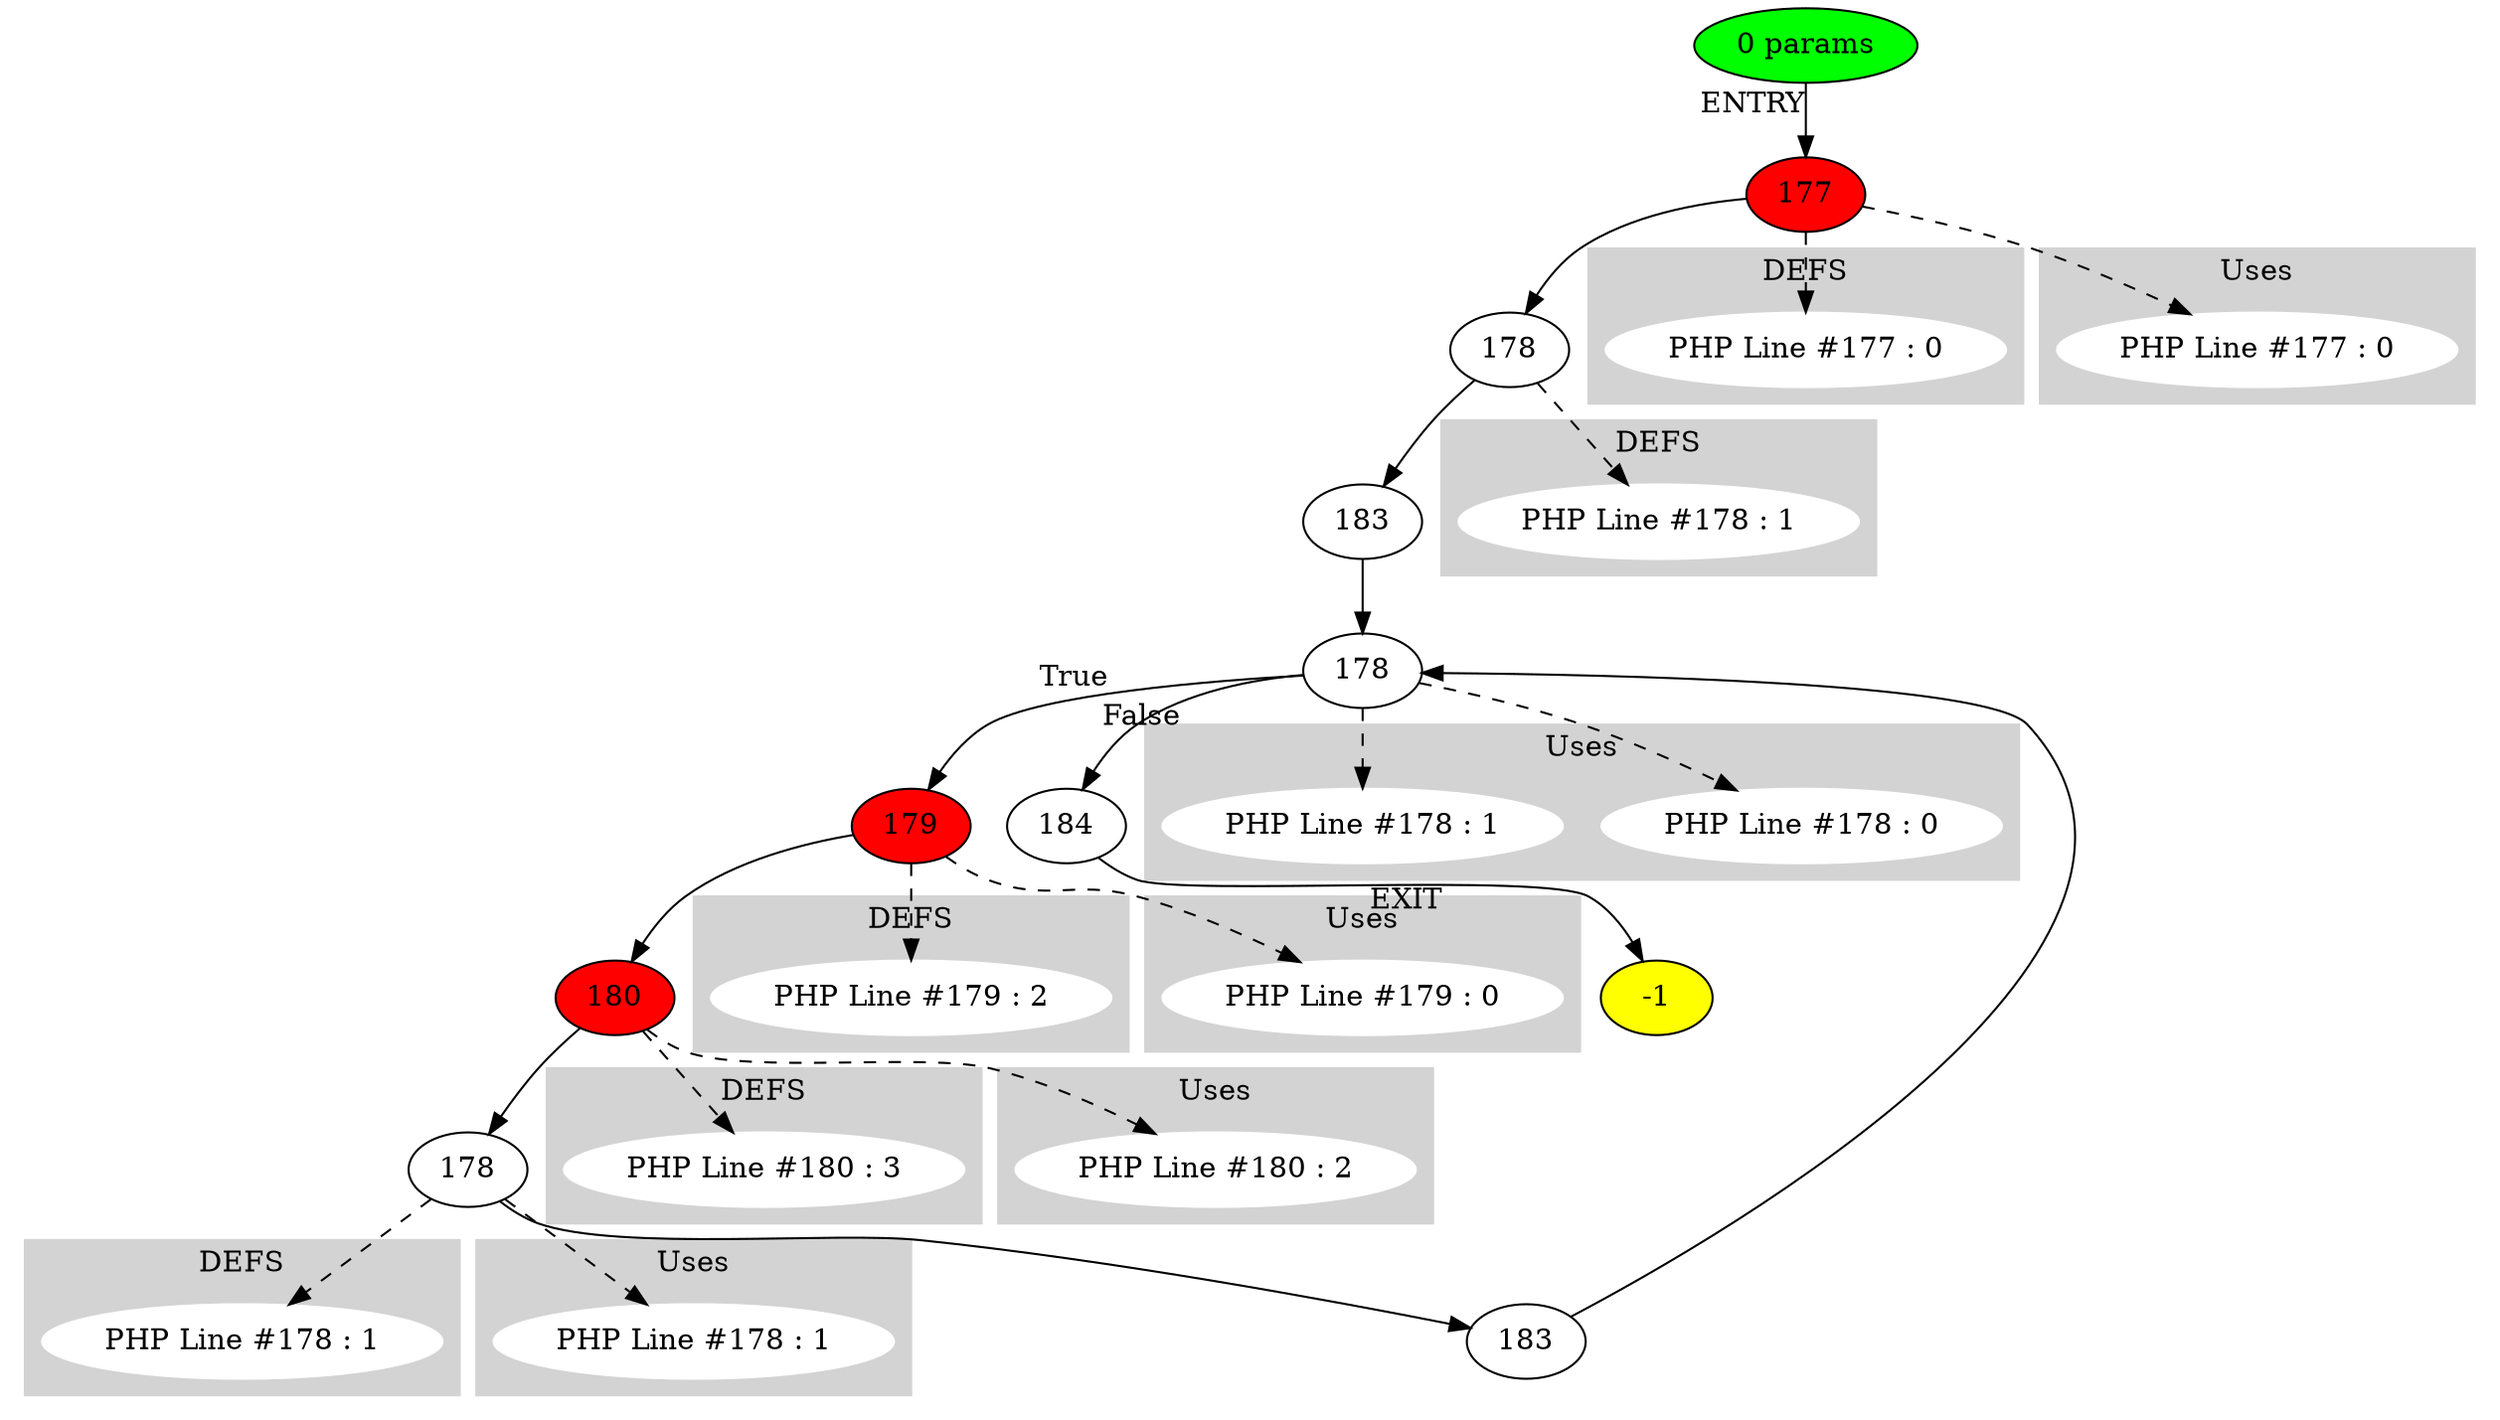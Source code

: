 digraph testName {
0 [label="177" , fillcolor = red, style = filled];
1 [label="178"];
2 [label="183"];
3 [label="178"];
4 [label="179" , fillcolor = red, style = filled];
5 [label="180" , fillcolor = red, style = filled];
6 [label="178"];
7 [label="183"];
8 [label="184"];
0 -> 1;
1 -> 2;
2 -> 3;
3 -> 4[xlabel="True"];
3 -> 8[xlabel="False"];
4 -> 5;
5 -> 6;
6 -> 7;
7 -> 3;
-2 -> 0[xlabel="ENTRY"];
8 -> -1[xlabel="EXIT"];
-2 [fillcolor = green, style = filled]-1 [fillcolor= yellow, style = filled] subgraph cluster_g_0 { style=filled; color=lightgrey; node [style=filled,color=white]; g_0[label= "PHP Line #177 : 0"];label = "DEFS";}
0 -> g_0 [style="dashed"];
subgraph cluster_g_1 { style=filled; color=lightgrey; node [style=filled,color=white]; g_1[label= "PHP Line #178 : 1"];label = "DEFS";}
1 -> g_1 [style="dashed"];
subgraph cluster_g_4 { style=filled; color=lightgrey; node [style=filled,color=white]; g_4[label= "PHP Line #179 : 2"];label = "DEFS";}
4 -> g_4 [style="dashed"];
subgraph cluster_g_5 { style=filled; color=lightgrey; node [style=filled,color=white]; g_5[label= "PHP Line #180 : 3"];label = "DEFS";}
5 -> g_5 [style="dashed"];
subgraph cluster_g_6 { style=filled; color=lightgrey; node [style=filled,color=white]; g_6[label= "PHP Line #178 : 1"];label = "DEFS";}
6 -> g_6 [style="dashed"];
subgraph cluster_use_0 { style=filled; color=lightgrey; node [style=filled,color=white]; use_0_0[label= "PHP Line #177 : 0"];label = "Uses";}
0 -> use_0_0 [style="dashed"];
subgraph cluster_use_3 { style=filled; color=lightgrey; node [style=filled,color=white]; use_3_0[label= "PHP Line #178 : 0"];label = "Uses";}
3 -> use_3_0 [style="dashed"];
subgraph cluster_use_3 { style=filled; color=lightgrey; node [style=filled,color=white]; use_3_1[label= "PHP Line #178 : 1"];label = "Uses";}
3 -> use_3_1 [style="dashed"];
subgraph cluster_use_4 { style=filled; color=lightgrey; node [style=filled,color=white]; use_4_0[label= "PHP Line #179 : 0"];label = "Uses";}
4 -> use_4_0 [style="dashed"];
subgraph cluster_use_5 { style=filled; color=lightgrey; node [style=filled,color=white]; use_5_2[label= "PHP Line #180 : 2"];label = "Uses";}
5 -> use_5_2 [style="dashed"];
subgraph cluster_use_6 { style=filled; color=lightgrey; node [style=filled,color=white]; use_6_1[label= "PHP Line #178 : 1"];label = "Uses";}
6 -> use_6_1 [style="dashed"];
-2 [label="0 params"];
}
